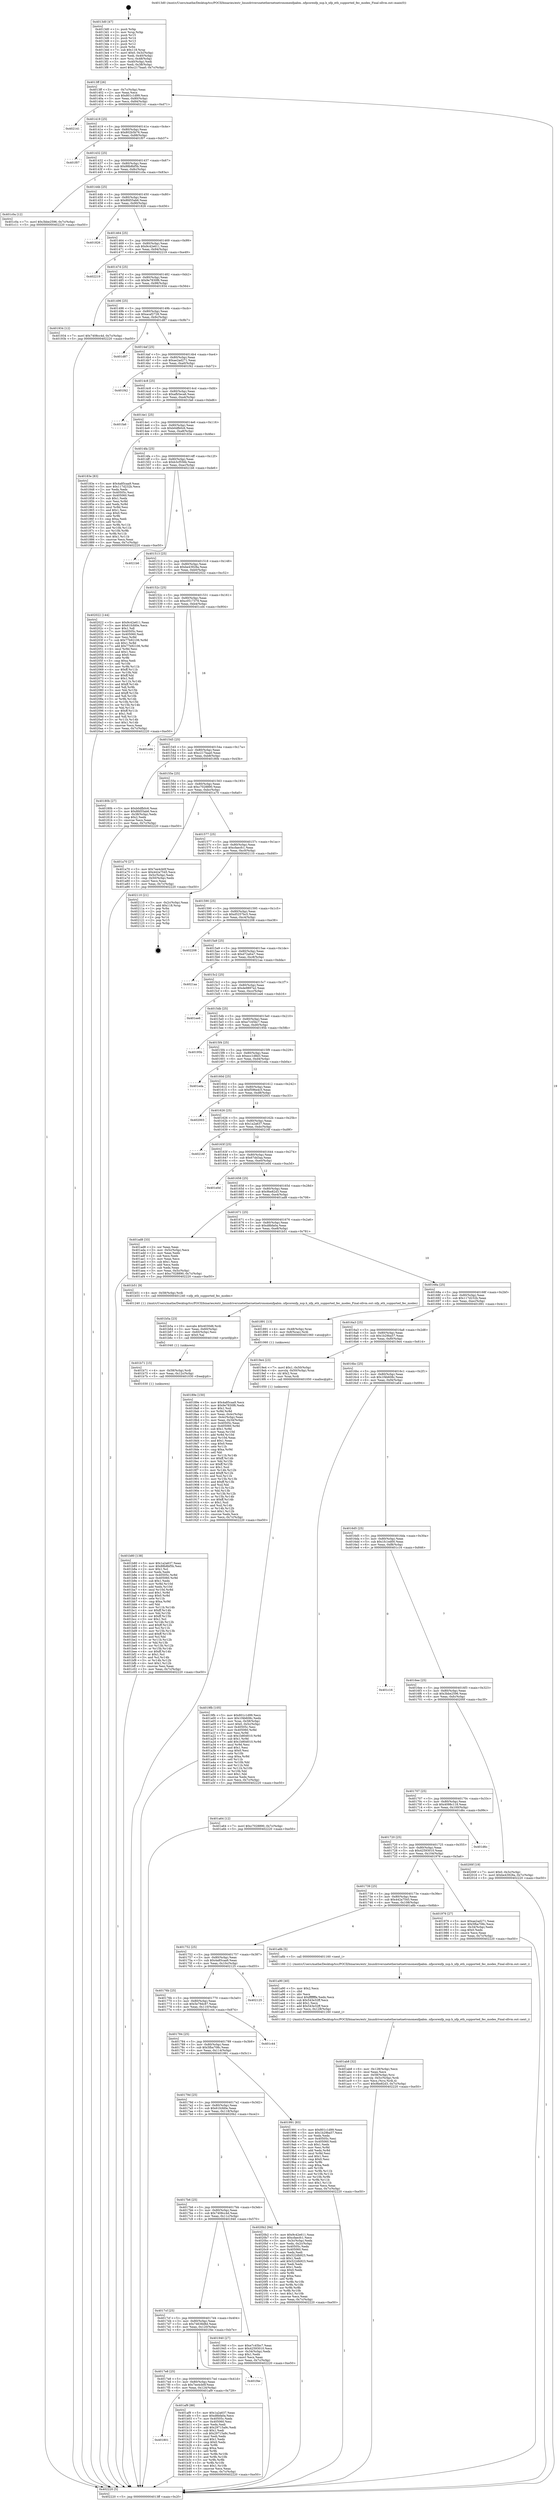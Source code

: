 digraph "0x4013d0" {
  label = "0x4013d0 (/mnt/c/Users/mathe/Desktop/tcc/POCII/binaries/extr_linuxdriversnetethernetnetronomenfpabm..nfpcorenfp_nsp.h_nfp_eth_supported_fec_modes_Final-ollvm.out::main(0))"
  labelloc = "t"
  node[shape=record]

  Entry [label="",width=0.3,height=0.3,shape=circle,fillcolor=black,style=filled]
  "0x4013ff" [label="{
     0x4013ff [26]\l
     | [instrs]\l
     &nbsp;&nbsp;0x4013ff \<+3\>: mov -0x7c(%rbp),%eax\l
     &nbsp;&nbsp;0x401402 \<+2\>: mov %eax,%ecx\l
     &nbsp;&nbsp;0x401404 \<+6\>: sub $0x801c1d99,%ecx\l
     &nbsp;&nbsp;0x40140a \<+3\>: mov %eax,-0x80(%rbp)\l
     &nbsp;&nbsp;0x40140d \<+6\>: mov %ecx,-0x84(%rbp)\l
     &nbsp;&nbsp;0x401413 \<+6\>: je 0000000000402141 \<main+0xd71\>\l
  }"]
  "0x402141" [label="{
     0x402141\l
  }", style=dashed]
  "0x401419" [label="{
     0x401419 [25]\l
     | [instrs]\l
     &nbsp;&nbsp;0x401419 \<+5\>: jmp 000000000040141e \<main+0x4e\>\l
     &nbsp;&nbsp;0x40141e \<+3\>: mov -0x80(%rbp),%eax\l
     &nbsp;&nbsp;0x401421 \<+5\>: sub $0x802b5b76,%eax\l
     &nbsp;&nbsp;0x401426 \<+6\>: mov %eax,-0x88(%rbp)\l
     &nbsp;&nbsp;0x40142c \<+6\>: je 0000000000401f07 \<main+0xb37\>\l
  }"]
  Exit [label="",width=0.3,height=0.3,shape=circle,fillcolor=black,style=filled,peripheries=2]
  "0x401f07" [label="{
     0x401f07\l
  }", style=dashed]
  "0x401432" [label="{
     0x401432 [25]\l
     | [instrs]\l
     &nbsp;&nbsp;0x401432 \<+5\>: jmp 0000000000401437 \<main+0x67\>\l
     &nbsp;&nbsp;0x401437 \<+3\>: mov -0x80(%rbp),%eax\l
     &nbsp;&nbsp;0x40143a \<+5\>: sub $0x88b8bf5b,%eax\l
     &nbsp;&nbsp;0x40143f \<+6\>: mov %eax,-0x8c(%rbp)\l
     &nbsp;&nbsp;0x401445 \<+6\>: je 0000000000401c0a \<main+0x83a\>\l
  }"]
  "0x401b80" [label="{
     0x401b80 [138]\l
     | [instrs]\l
     &nbsp;&nbsp;0x401b80 \<+5\>: mov $0x1a2a637,%eax\l
     &nbsp;&nbsp;0x401b85 \<+5\>: mov $0x88b8bf5b,%esi\l
     &nbsp;&nbsp;0x401b8a \<+2\>: mov $0x1,%cl\l
     &nbsp;&nbsp;0x401b8c \<+2\>: xor %edx,%edx\l
     &nbsp;&nbsp;0x401b8e \<+8\>: mov 0x40505c,%r8d\l
     &nbsp;&nbsp;0x401b96 \<+8\>: mov 0x405060,%r9d\l
     &nbsp;&nbsp;0x401b9e \<+3\>: sub $0x1,%edx\l
     &nbsp;&nbsp;0x401ba1 \<+3\>: mov %r8d,%r10d\l
     &nbsp;&nbsp;0x401ba4 \<+3\>: add %edx,%r10d\l
     &nbsp;&nbsp;0x401ba7 \<+4\>: imul %r10d,%r8d\l
     &nbsp;&nbsp;0x401bab \<+4\>: and $0x1,%r8d\l
     &nbsp;&nbsp;0x401baf \<+4\>: cmp $0x0,%r8d\l
     &nbsp;&nbsp;0x401bb3 \<+4\>: sete %r11b\l
     &nbsp;&nbsp;0x401bb7 \<+4\>: cmp $0xa,%r9d\l
     &nbsp;&nbsp;0x401bbb \<+3\>: setl %bl\l
     &nbsp;&nbsp;0x401bbe \<+3\>: mov %r11b,%r14b\l
     &nbsp;&nbsp;0x401bc1 \<+4\>: xor $0xff,%r14b\l
     &nbsp;&nbsp;0x401bc5 \<+3\>: mov %bl,%r15b\l
     &nbsp;&nbsp;0x401bc8 \<+4\>: xor $0xff,%r15b\l
     &nbsp;&nbsp;0x401bcc \<+3\>: xor $0x1,%cl\l
     &nbsp;&nbsp;0x401bcf \<+3\>: mov %r14b,%r12b\l
     &nbsp;&nbsp;0x401bd2 \<+4\>: and $0xff,%r12b\l
     &nbsp;&nbsp;0x401bd6 \<+3\>: and %cl,%r11b\l
     &nbsp;&nbsp;0x401bd9 \<+3\>: mov %r15b,%r13b\l
     &nbsp;&nbsp;0x401bdc \<+4\>: and $0xff,%r13b\l
     &nbsp;&nbsp;0x401be0 \<+2\>: and %cl,%bl\l
     &nbsp;&nbsp;0x401be2 \<+3\>: or %r11b,%r12b\l
     &nbsp;&nbsp;0x401be5 \<+3\>: or %bl,%r13b\l
     &nbsp;&nbsp;0x401be8 \<+3\>: xor %r13b,%r12b\l
     &nbsp;&nbsp;0x401beb \<+3\>: or %r15b,%r14b\l
     &nbsp;&nbsp;0x401bee \<+4\>: xor $0xff,%r14b\l
     &nbsp;&nbsp;0x401bf2 \<+3\>: or $0x1,%cl\l
     &nbsp;&nbsp;0x401bf5 \<+3\>: and %cl,%r14b\l
     &nbsp;&nbsp;0x401bf8 \<+3\>: or %r14b,%r12b\l
     &nbsp;&nbsp;0x401bfb \<+4\>: test $0x1,%r12b\l
     &nbsp;&nbsp;0x401bff \<+3\>: cmovne %esi,%eax\l
     &nbsp;&nbsp;0x401c02 \<+3\>: mov %eax,-0x7c(%rbp)\l
     &nbsp;&nbsp;0x401c05 \<+5\>: jmp 0000000000402220 \<main+0xe50\>\l
  }"]
  "0x401c0a" [label="{
     0x401c0a [12]\l
     | [instrs]\l
     &nbsp;&nbsp;0x401c0a \<+7\>: movl $0x3bbe2596,-0x7c(%rbp)\l
     &nbsp;&nbsp;0x401c11 \<+5\>: jmp 0000000000402220 \<main+0xe50\>\l
  }"]
  "0x40144b" [label="{
     0x40144b [25]\l
     | [instrs]\l
     &nbsp;&nbsp;0x40144b \<+5\>: jmp 0000000000401450 \<main+0x80\>\l
     &nbsp;&nbsp;0x401450 \<+3\>: mov -0x80(%rbp),%eax\l
     &nbsp;&nbsp;0x401453 \<+5\>: sub $0x8fd55ab6,%eax\l
     &nbsp;&nbsp;0x401458 \<+6\>: mov %eax,-0x90(%rbp)\l
     &nbsp;&nbsp;0x40145e \<+6\>: je 0000000000401826 \<main+0x456\>\l
  }"]
  "0x401b71" [label="{
     0x401b71 [15]\l
     | [instrs]\l
     &nbsp;&nbsp;0x401b71 \<+4\>: mov -0x58(%rbp),%rdi\l
     &nbsp;&nbsp;0x401b75 \<+6\>: mov %eax,-0x12c(%rbp)\l
     &nbsp;&nbsp;0x401b7b \<+5\>: call 0000000000401030 \<free@plt\>\l
     | [calls]\l
     &nbsp;&nbsp;0x401030 \{1\} (unknown)\l
  }"]
  "0x401826" [label="{
     0x401826\l
  }", style=dashed]
  "0x401464" [label="{
     0x401464 [25]\l
     | [instrs]\l
     &nbsp;&nbsp;0x401464 \<+5\>: jmp 0000000000401469 \<main+0x99\>\l
     &nbsp;&nbsp;0x401469 \<+3\>: mov -0x80(%rbp),%eax\l
     &nbsp;&nbsp;0x40146c \<+5\>: sub $0x9c42e611,%eax\l
     &nbsp;&nbsp;0x401471 \<+6\>: mov %eax,-0x94(%rbp)\l
     &nbsp;&nbsp;0x401477 \<+6\>: je 0000000000402219 \<main+0xe49\>\l
  }"]
  "0x401b5a" [label="{
     0x401b5a [23]\l
     | [instrs]\l
     &nbsp;&nbsp;0x401b5a \<+10\>: movabs $0x4030d6,%rdi\l
     &nbsp;&nbsp;0x401b64 \<+3\>: mov %eax,-0x60(%rbp)\l
     &nbsp;&nbsp;0x401b67 \<+3\>: mov -0x60(%rbp),%esi\l
     &nbsp;&nbsp;0x401b6a \<+2\>: mov $0x0,%al\l
     &nbsp;&nbsp;0x401b6c \<+5\>: call 0000000000401040 \<printf@plt\>\l
     | [calls]\l
     &nbsp;&nbsp;0x401040 \{1\} (unknown)\l
  }"]
  "0x402219" [label="{
     0x402219\l
  }", style=dashed]
  "0x40147d" [label="{
     0x40147d [25]\l
     | [instrs]\l
     &nbsp;&nbsp;0x40147d \<+5\>: jmp 0000000000401482 \<main+0xb2\>\l
     &nbsp;&nbsp;0x401482 \<+3\>: mov -0x80(%rbp),%eax\l
     &nbsp;&nbsp;0x401485 \<+5\>: sub $0x9e7830f6,%eax\l
     &nbsp;&nbsp;0x40148a \<+6\>: mov %eax,-0x98(%rbp)\l
     &nbsp;&nbsp;0x401490 \<+6\>: je 0000000000401934 \<main+0x564\>\l
  }"]
  "0x401801" [label="{
     0x401801\l
  }", style=dashed]
  "0x401934" [label="{
     0x401934 [12]\l
     | [instrs]\l
     &nbsp;&nbsp;0x401934 \<+7\>: movl $0x7408cc4d,-0x7c(%rbp)\l
     &nbsp;&nbsp;0x40193b \<+5\>: jmp 0000000000402220 \<main+0xe50\>\l
  }"]
  "0x401496" [label="{
     0x401496 [25]\l
     | [instrs]\l
     &nbsp;&nbsp;0x401496 \<+5\>: jmp 000000000040149b \<main+0xcb\>\l
     &nbsp;&nbsp;0x40149b \<+3\>: mov -0x80(%rbp),%eax\l
     &nbsp;&nbsp;0x40149e \<+5\>: sub $0xacaf2728,%eax\l
     &nbsp;&nbsp;0x4014a3 \<+6\>: mov %eax,-0x9c(%rbp)\l
     &nbsp;&nbsp;0x4014a9 \<+6\>: je 0000000000401d87 \<main+0x9b7\>\l
  }"]
  "0x401af9" [label="{
     0x401af9 [88]\l
     | [instrs]\l
     &nbsp;&nbsp;0x401af9 \<+5\>: mov $0x1a2a637,%eax\l
     &nbsp;&nbsp;0x401afe \<+5\>: mov $0xd8bfa0a,%ecx\l
     &nbsp;&nbsp;0x401b03 \<+7\>: mov 0x40505c,%edx\l
     &nbsp;&nbsp;0x401b0a \<+7\>: mov 0x405060,%esi\l
     &nbsp;&nbsp;0x401b11 \<+2\>: mov %edx,%edi\l
     &nbsp;&nbsp;0x401b13 \<+6\>: add $0x29715a9c,%edi\l
     &nbsp;&nbsp;0x401b19 \<+3\>: sub $0x1,%edi\l
     &nbsp;&nbsp;0x401b1c \<+6\>: sub $0x29715a9c,%edi\l
     &nbsp;&nbsp;0x401b22 \<+3\>: imul %edi,%edx\l
     &nbsp;&nbsp;0x401b25 \<+3\>: and $0x1,%edx\l
     &nbsp;&nbsp;0x401b28 \<+3\>: cmp $0x0,%edx\l
     &nbsp;&nbsp;0x401b2b \<+4\>: sete %r8b\l
     &nbsp;&nbsp;0x401b2f \<+3\>: cmp $0xa,%esi\l
     &nbsp;&nbsp;0x401b32 \<+4\>: setl %r9b\l
     &nbsp;&nbsp;0x401b36 \<+3\>: mov %r8b,%r10b\l
     &nbsp;&nbsp;0x401b39 \<+3\>: and %r9b,%r10b\l
     &nbsp;&nbsp;0x401b3c \<+3\>: xor %r9b,%r8b\l
     &nbsp;&nbsp;0x401b3f \<+3\>: or %r8b,%r10b\l
     &nbsp;&nbsp;0x401b42 \<+4\>: test $0x1,%r10b\l
     &nbsp;&nbsp;0x401b46 \<+3\>: cmovne %ecx,%eax\l
     &nbsp;&nbsp;0x401b49 \<+3\>: mov %eax,-0x7c(%rbp)\l
     &nbsp;&nbsp;0x401b4c \<+5\>: jmp 0000000000402220 \<main+0xe50\>\l
  }"]
  "0x401d87" [label="{
     0x401d87\l
  }", style=dashed]
  "0x4014af" [label="{
     0x4014af [25]\l
     | [instrs]\l
     &nbsp;&nbsp;0x4014af \<+5\>: jmp 00000000004014b4 \<main+0xe4\>\l
     &nbsp;&nbsp;0x4014b4 \<+3\>: mov -0x80(%rbp),%eax\l
     &nbsp;&nbsp;0x4014b7 \<+5\>: sub $0xae2ad271,%eax\l
     &nbsp;&nbsp;0x4014bc \<+6\>: mov %eax,-0xa0(%rbp)\l
     &nbsp;&nbsp;0x4014c2 \<+6\>: je 0000000000401f42 \<main+0xb72\>\l
  }"]
  "0x4017e8" [label="{
     0x4017e8 [25]\l
     | [instrs]\l
     &nbsp;&nbsp;0x4017e8 \<+5\>: jmp 00000000004017ed \<main+0x41d\>\l
     &nbsp;&nbsp;0x4017ed \<+3\>: mov -0x80(%rbp),%eax\l
     &nbsp;&nbsp;0x4017f0 \<+5\>: sub $0x7ee4cb0f,%eax\l
     &nbsp;&nbsp;0x4017f5 \<+6\>: mov %eax,-0x124(%rbp)\l
     &nbsp;&nbsp;0x4017fb \<+6\>: je 0000000000401af9 \<main+0x729\>\l
  }"]
  "0x401f42" [label="{
     0x401f42\l
  }", style=dashed]
  "0x4014c8" [label="{
     0x4014c8 [25]\l
     | [instrs]\l
     &nbsp;&nbsp;0x4014c8 \<+5\>: jmp 00000000004014cd \<main+0xfd\>\l
     &nbsp;&nbsp;0x4014cd \<+3\>: mov -0x80(%rbp),%eax\l
     &nbsp;&nbsp;0x4014d0 \<+5\>: sub $0xafb5eca6,%eax\l
     &nbsp;&nbsp;0x4014d5 \<+6\>: mov %eax,-0xa4(%rbp)\l
     &nbsp;&nbsp;0x4014db \<+6\>: je 0000000000401fa6 \<main+0xbd6\>\l
  }"]
  "0x401f4e" [label="{
     0x401f4e\l
  }", style=dashed]
  "0x401fa6" [label="{
     0x401fa6\l
  }", style=dashed]
  "0x4014e1" [label="{
     0x4014e1 [25]\l
     | [instrs]\l
     &nbsp;&nbsp;0x4014e1 \<+5\>: jmp 00000000004014e6 \<main+0x116\>\l
     &nbsp;&nbsp;0x4014e6 \<+3\>: mov -0x80(%rbp),%eax\l
     &nbsp;&nbsp;0x4014e9 \<+5\>: sub $0xb0dfb0c6,%eax\l
     &nbsp;&nbsp;0x4014ee \<+6\>: mov %eax,-0xa8(%rbp)\l
     &nbsp;&nbsp;0x4014f4 \<+6\>: je 000000000040183e \<main+0x46e\>\l
  }"]
  "0x401ab8" [label="{
     0x401ab8 [32]\l
     | [instrs]\l
     &nbsp;&nbsp;0x401ab8 \<+6\>: mov -0x128(%rbp),%ecx\l
     &nbsp;&nbsp;0x401abe \<+3\>: imul %eax,%ecx\l
     &nbsp;&nbsp;0x401ac1 \<+4\>: mov -0x58(%rbp),%rsi\l
     &nbsp;&nbsp;0x401ac5 \<+4\>: movslq -0x5c(%rbp),%rdi\l
     &nbsp;&nbsp;0x401ac9 \<+3\>: mov %ecx,(%rsi,%rdi,4)\l
     &nbsp;&nbsp;0x401acc \<+7\>: movl $0x9be82d3,-0x7c(%rbp)\l
     &nbsp;&nbsp;0x401ad3 \<+5\>: jmp 0000000000402220 \<main+0xe50\>\l
  }"]
  "0x40183e" [label="{
     0x40183e [83]\l
     | [instrs]\l
     &nbsp;&nbsp;0x40183e \<+5\>: mov $0x4a85caa9,%eax\l
     &nbsp;&nbsp;0x401843 \<+5\>: mov $0x117d232b,%ecx\l
     &nbsp;&nbsp;0x401848 \<+2\>: xor %edx,%edx\l
     &nbsp;&nbsp;0x40184a \<+7\>: mov 0x40505c,%esi\l
     &nbsp;&nbsp;0x401851 \<+7\>: mov 0x405060,%edi\l
     &nbsp;&nbsp;0x401858 \<+3\>: sub $0x1,%edx\l
     &nbsp;&nbsp;0x40185b \<+3\>: mov %esi,%r8d\l
     &nbsp;&nbsp;0x40185e \<+3\>: add %edx,%r8d\l
     &nbsp;&nbsp;0x401861 \<+4\>: imul %r8d,%esi\l
     &nbsp;&nbsp;0x401865 \<+3\>: and $0x1,%esi\l
     &nbsp;&nbsp;0x401868 \<+3\>: cmp $0x0,%esi\l
     &nbsp;&nbsp;0x40186b \<+4\>: sete %r9b\l
     &nbsp;&nbsp;0x40186f \<+3\>: cmp $0xa,%edi\l
     &nbsp;&nbsp;0x401872 \<+4\>: setl %r10b\l
     &nbsp;&nbsp;0x401876 \<+3\>: mov %r9b,%r11b\l
     &nbsp;&nbsp;0x401879 \<+3\>: and %r10b,%r11b\l
     &nbsp;&nbsp;0x40187c \<+3\>: xor %r10b,%r9b\l
     &nbsp;&nbsp;0x40187f \<+3\>: or %r9b,%r11b\l
     &nbsp;&nbsp;0x401882 \<+4\>: test $0x1,%r11b\l
     &nbsp;&nbsp;0x401886 \<+3\>: cmovne %ecx,%eax\l
     &nbsp;&nbsp;0x401889 \<+3\>: mov %eax,-0x7c(%rbp)\l
     &nbsp;&nbsp;0x40188c \<+5\>: jmp 0000000000402220 \<main+0xe50\>\l
  }"]
  "0x4014fa" [label="{
     0x4014fa [25]\l
     | [instrs]\l
     &nbsp;&nbsp;0x4014fa \<+5\>: jmp 00000000004014ff \<main+0x12f\>\l
     &nbsp;&nbsp;0x4014ff \<+3\>: mov -0x80(%rbp),%eax\l
     &nbsp;&nbsp;0x401502 \<+5\>: sub $0xb3cf556b,%eax\l
     &nbsp;&nbsp;0x401507 \<+6\>: mov %eax,-0xac(%rbp)\l
     &nbsp;&nbsp;0x40150d \<+6\>: je 00000000004021b6 \<main+0xde6\>\l
  }"]
  "0x401a90" [label="{
     0x401a90 [40]\l
     | [instrs]\l
     &nbsp;&nbsp;0x401a90 \<+5\>: mov $0x2,%ecx\l
     &nbsp;&nbsp;0x401a95 \<+1\>: cltd\l
     &nbsp;&nbsp;0x401a96 \<+2\>: idiv %ecx\l
     &nbsp;&nbsp;0x401a98 \<+6\>: imul $0xfffffffe,%edx,%ecx\l
     &nbsp;&nbsp;0x401a9e \<+6\>: sub $0x543e32ff,%ecx\l
     &nbsp;&nbsp;0x401aa4 \<+3\>: add $0x1,%ecx\l
     &nbsp;&nbsp;0x401aa7 \<+6\>: add $0x543e32ff,%ecx\l
     &nbsp;&nbsp;0x401aad \<+6\>: mov %ecx,-0x128(%rbp)\l
     &nbsp;&nbsp;0x401ab3 \<+5\>: call 0000000000401160 \<next_i\>\l
     | [calls]\l
     &nbsp;&nbsp;0x401160 \{1\} (/mnt/c/Users/mathe/Desktop/tcc/POCII/binaries/extr_linuxdriversnetethernetnetronomenfpabm..nfpcorenfp_nsp.h_nfp_eth_supported_fec_modes_Final-ollvm.out::next_i)\l
  }"]
  "0x4021b6" [label="{
     0x4021b6\l
  }", style=dashed]
  "0x401513" [label="{
     0x401513 [25]\l
     | [instrs]\l
     &nbsp;&nbsp;0x401513 \<+5\>: jmp 0000000000401518 \<main+0x148\>\l
     &nbsp;&nbsp;0x401518 \<+3\>: mov -0x80(%rbp),%eax\l
     &nbsp;&nbsp;0x40151b \<+5\>: sub $0xbe43928a,%eax\l
     &nbsp;&nbsp;0x401520 \<+6\>: mov %eax,-0xb0(%rbp)\l
     &nbsp;&nbsp;0x401526 \<+6\>: je 0000000000402022 \<main+0xc52\>\l
  }"]
  "0x4019fb" [label="{
     0x4019fb [105]\l
     | [instrs]\l
     &nbsp;&nbsp;0x4019fb \<+5\>: mov $0x801c1d99,%ecx\l
     &nbsp;&nbsp;0x401a00 \<+5\>: mov $0x1f4b608c,%edx\l
     &nbsp;&nbsp;0x401a05 \<+4\>: mov %rax,-0x58(%rbp)\l
     &nbsp;&nbsp;0x401a09 \<+7\>: movl $0x0,-0x5c(%rbp)\l
     &nbsp;&nbsp;0x401a10 \<+7\>: mov 0x40505c,%esi\l
     &nbsp;&nbsp;0x401a17 \<+8\>: mov 0x405060,%r8d\l
     &nbsp;&nbsp;0x401a1f \<+3\>: mov %esi,%r9d\l
     &nbsp;&nbsp;0x401a22 \<+7\>: sub $0x1b80d010,%r9d\l
     &nbsp;&nbsp;0x401a29 \<+4\>: sub $0x1,%r9d\l
     &nbsp;&nbsp;0x401a2d \<+7\>: add $0x1b80d010,%r9d\l
     &nbsp;&nbsp;0x401a34 \<+4\>: imul %r9d,%esi\l
     &nbsp;&nbsp;0x401a38 \<+3\>: and $0x1,%esi\l
     &nbsp;&nbsp;0x401a3b \<+3\>: cmp $0x0,%esi\l
     &nbsp;&nbsp;0x401a3e \<+4\>: sete %r10b\l
     &nbsp;&nbsp;0x401a42 \<+4\>: cmp $0xa,%r8d\l
     &nbsp;&nbsp;0x401a46 \<+4\>: setl %r11b\l
     &nbsp;&nbsp;0x401a4a \<+3\>: mov %r10b,%bl\l
     &nbsp;&nbsp;0x401a4d \<+3\>: and %r11b,%bl\l
     &nbsp;&nbsp;0x401a50 \<+3\>: xor %r11b,%r10b\l
     &nbsp;&nbsp;0x401a53 \<+3\>: or %r10b,%bl\l
     &nbsp;&nbsp;0x401a56 \<+3\>: test $0x1,%bl\l
     &nbsp;&nbsp;0x401a59 \<+3\>: cmovne %edx,%ecx\l
     &nbsp;&nbsp;0x401a5c \<+3\>: mov %ecx,-0x7c(%rbp)\l
     &nbsp;&nbsp;0x401a5f \<+5\>: jmp 0000000000402220 \<main+0xe50\>\l
  }"]
  "0x402022" [label="{
     0x402022 [144]\l
     | [instrs]\l
     &nbsp;&nbsp;0x402022 \<+5\>: mov $0x9c42e611,%eax\l
     &nbsp;&nbsp;0x402027 \<+5\>: mov $0x61fcfd0e,%ecx\l
     &nbsp;&nbsp;0x40202c \<+2\>: mov $0x1,%dl\l
     &nbsp;&nbsp;0x40202e \<+7\>: mov 0x40505c,%esi\l
     &nbsp;&nbsp;0x402035 \<+7\>: mov 0x405060,%edi\l
     &nbsp;&nbsp;0x40203c \<+3\>: mov %esi,%r8d\l
     &nbsp;&nbsp;0x40203f \<+7\>: sub $0x77b92106,%r8d\l
     &nbsp;&nbsp;0x402046 \<+4\>: sub $0x1,%r8d\l
     &nbsp;&nbsp;0x40204a \<+7\>: add $0x77b92106,%r8d\l
     &nbsp;&nbsp;0x402051 \<+4\>: imul %r8d,%esi\l
     &nbsp;&nbsp;0x402055 \<+3\>: and $0x1,%esi\l
     &nbsp;&nbsp;0x402058 \<+3\>: cmp $0x0,%esi\l
     &nbsp;&nbsp;0x40205b \<+4\>: sete %r9b\l
     &nbsp;&nbsp;0x40205f \<+3\>: cmp $0xa,%edi\l
     &nbsp;&nbsp;0x402062 \<+4\>: setl %r10b\l
     &nbsp;&nbsp;0x402066 \<+3\>: mov %r9b,%r11b\l
     &nbsp;&nbsp;0x402069 \<+4\>: xor $0xff,%r11b\l
     &nbsp;&nbsp;0x40206d \<+3\>: mov %r10b,%bl\l
     &nbsp;&nbsp;0x402070 \<+3\>: xor $0xff,%bl\l
     &nbsp;&nbsp;0x402073 \<+3\>: xor $0x1,%dl\l
     &nbsp;&nbsp;0x402076 \<+3\>: mov %r11b,%r14b\l
     &nbsp;&nbsp;0x402079 \<+4\>: and $0xff,%r14b\l
     &nbsp;&nbsp;0x40207d \<+3\>: and %dl,%r9b\l
     &nbsp;&nbsp;0x402080 \<+3\>: mov %bl,%r15b\l
     &nbsp;&nbsp;0x402083 \<+4\>: and $0xff,%r15b\l
     &nbsp;&nbsp;0x402087 \<+3\>: and %dl,%r10b\l
     &nbsp;&nbsp;0x40208a \<+3\>: or %r9b,%r14b\l
     &nbsp;&nbsp;0x40208d \<+3\>: or %r10b,%r15b\l
     &nbsp;&nbsp;0x402090 \<+3\>: xor %r15b,%r14b\l
     &nbsp;&nbsp;0x402093 \<+3\>: or %bl,%r11b\l
     &nbsp;&nbsp;0x402096 \<+4\>: xor $0xff,%r11b\l
     &nbsp;&nbsp;0x40209a \<+3\>: or $0x1,%dl\l
     &nbsp;&nbsp;0x40209d \<+3\>: and %dl,%r11b\l
     &nbsp;&nbsp;0x4020a0 \<+3\>: or %r11b,%r14b\l
     &nbsp;&nbsp;0x4020a3 \<+4\>: test $0x1,%r14b\l
     &nbsp;&nbsp;0x4020a7 \<+3\>: cmovne %ecx,%eax\l
     &nbsp;&nbsp;0x4020aa \<+3\>: mov %eax,-0x7c(%rbp)\l
     &nbsp;&nbsp;0x4020ad \<+5\>: jmp 0000000000402220 \<main+0xe50\>\l
  }"]
  "0x40152c" [label="{
     0x40152c [25]\l
     | [instrs]\l
     &nbsp;&nbsp;0x40152c \<+5\>: jmp 0000000000401531 \<main+0x161\>\l
     &nbsp;&nbsp;0x401531 \<+3\>: mov -0x80(%rbp),%eax\l
     &nbsp;&nbsp;0x401534 \<+5\>: sub $0xc0517379,%eax\l
     &nbsp;&nbsp;0x401539 \<+6\>: mov %eax,-0xb4(%rbp)\l
     &nbsp;&nbsp;0x40153f \<+6\>: je 0000000000401cd4 \<main+0x904\>\l
  }"]
  "0x4017cf" [label="{
     0x4017cf [25]\l
     | [instrs]\l
     &nbsp;&nbsp;0x4017cf \<+5\>: jmp 00000000004017d4 \<main+0x404\>\l
     &nbsp;&nbsp;0x4017d4 \<+3\>: mov -0x80(%rbp),%eax\l
     &nbsp;&nbsp;0x4017d7 \<+5\>: sub $0x74638d8d,%eax\l
     &nbsp;&nbsp;0x4017dc \<+6\>: mov %eax,-0x120(%rbp)\l
     &nbsp;&nbsp;0x4017e2 \<+6\>: je 0000000000401f4e \<main+0xb7e\>\l
  }"]
  "0x401cd4" [label="{
     0x401cd4\l
  }", style=dashed]
  "0x401545" [label="{
     0x401545 [25]\l
     | [instrs]\l
     &nbsp;&nbsp;0x401545 \<+5\>: jmp 000000000040154a \<main+0x17a\>\l
     &nbsp;&nbsp;0x40154a \<+3\>: mov -0x80(%rbp),%eax\l
     &nbsp;&nbsp;0x40154d \<+5\>: sub $0xc217baa0,%eax\l
     &nbsp;&nbsp;0x401552 \<+6\>: mov %eax,-0xb8(%rbp)\l
     &nbsp;&nbsp;0x401558 \<+6\>: je 000000000040180b \<main+0x43b\>\l
  }"]
  "0x401940" [label="{
     0x401940 [27]\l
     | [instrs]\l
     &nbsp;&nbsp;0x401940 \<+5\>: mov $0xe7c45bc7,%eax\l
     &nbsp;&nbsp;0x401945 \<+5\>: mov $0x42593010,%ecx\l
     &nbsp;&nbsp;0x40194a \<+3\>: mov -0x34(%rbp),%edx\l
     &nbsp;&nbsp;0x40194d \<+3\>: cmp $0x1,%edx\l
     &nbsp;&nbsp;0x401950 \<+3\>: cmovl %ecx,%eax\l
     &nbsp;&nbsp;0x401953 \<+3\>: mov %eax,-0x7c(%rbp)\l
     &nbsp;&nbsp;0x401956 \<+5\>: jmp 0000000000402220 \<main+0xe50\>\l
  }"]
  "0x40180b" [label="{
     0x40180b [27]\l
     | [instrs]\l
     &nbsp;&nbsp;0x40180b \<+5\>: mov $0xb0dfb0c6,%eax\l
     &nbsp;&nbsp;0x401810 \<+5\>: mov $0x8fd55ab6,%ecx\l
     &nbsp;&nbsp;0x401815 \<+3\>: mov -0x38(%rbp),%edx\l
     &nbsp;&nbsp;0x401818 \<+3\>: cmp $0x2,%edx\l
     &nbsp;&nbsp;0x40181b \<+3\>: cmovne %ecx,%eax\l
     &nbsp;&nbsp;0x40181e \<+3\>: mov %eax,-0x7c(%rbp)\l
     &nbsp;&nbsp;0x401821 \<+5\>: jmp 0000000000402220 \<main+0xe50\>\l
  }"]
  "0x40155e" [label="{
     0x40155e [25]\l
     | [instrs]\l
     &nbsp;&nbsp;0x40155e \<+5\>: jmp 0000000000401563 \<main+0x193\>\l
     &nbsp;&nbsp;0x401563 \<+3\>: mov -0x80(%rbp),%eax\l
     &nbsp;&nbsp;0x401566 \<+5\>: sub $0xc7028890,%eax\l
     &nbsp;&nbsp;0x40156b \<+6\>: mov %eax,-0xbc(%rbp)\l
     &nbsp;&nbsp;0x401571 \<+6\>: je 0000000000401a70 \<main+0x6a0\>\l
  }"]
  "0x402220" [label="{
     0x402220 [5]\l
     | [instrs]\l
     &nbsp;&nbsp;0x402220 \<+5\>: jmp 00000000004013ff \<main+0x2f\>\l
  }"]
  "0x4013d0" [label="{
     0x4013d0 [47]\l
     | [instrs]\l
     &nbsp;&nbsp;0x4013d0 \<+1\>: push %rbp\l
     &nbsp;&nbsp;0x4013d1 \<+3\>: mov %rsp,%rbp\l
     &nbsp;&nbsp;0x4013d4 \<+2\>: push %r15\l
     &nbsp;&nbsp;0x4013d6 \<+2\>: push %r14\l
     &nbsp;&nbsp;0x4013d8 \<+2\>: push %r13\l
     &nbsp;&nbsp;0x4013da \<+2\>: push %r12\l
     &nbsp;&nbsp;0x4013dc \<+1\>: push %rbx\l
     &nbsp;&nbsp;0x4013dd \<+7\>: sub $0x118,%rsp\l
     &nbsp;&nbsp;0x4013e4 \<+7\>: movl $0x0,-0x3c(%rbp)\l
     &nbsp;&nbsp;0x4013eb \<+3\>: mov %edi,-0x40(%rbp)\l
     &nbsp;&nbsp;0x4013ee \<+4\>: mov %rsi,-0x48(%rbp)\l
     &nbsp;&nbsp;0x4013f2 \<+3\>: mov -0x40(%rbp),%edi\l
     &nbsp;&nbsp;0x4013f5 \<+3\>: mov %edi,-0x38(%rbp)\l
     &nbsp;&nbsp;0x4013f8 \<+7\>: movl $0xc217baa0,-0x7c(%rbp)\l
  }"]
  "0x4017b6" [label="{
     0x4017b6 [25]\l
     | [instrs]\l
     &nbsp;&nbsp;0x4017b6 \<+5\>: jmp 00000000004017bb \<main+0x3eb\>\l
     &nbsp;&nbsp;0x4017bb \<+3\>: mov -0x80(%rbp),%eax\l
     &nbsp;&nbsp;0x4017be \<+5\>: sub $0x7408cc4d,%eax\l
     &nbsp;&nbsp;0x4017c3 \<+6\>: mov %eax,-0x11c(%rbp)\l
     &nbsp;&nbsp;0x4017c9 \<+6\>: je 0000000000401940 \<main+0x570\>\l
  }"]
  "0x401a70" [label="{
     0x401a70 [27]\l
     | [instrs]\l
     &nbsp;&nbsp;0x401a70 \<+5\>: mov $0x7ee4cb0f,%eax\l
     &nbsp;&nbsp;0x401a75 \<+5\>: mov $0x442a7545,%ecx\l
     &nbsp;&nbsp;0x401a7a \<+3\>: mov -0x5c(%rbp),%edx\l
     &nbsp;&nbsp;0x401a7d \<+3\>: cmp -0x50(%rbp),%edx\l
     &nbsp;&nbsp;0x401a80 \<+3\>: cmovl %ecx,%eax\l
     &nbsp;&nbsp;0x401a83 \<+3\>: mov %eax,-0x7c(%rbp)\l
     &nbsp;&nbsp;0x401a86 \<+5\>: jmp 0000000000402220 \<main+0xe50\>\l
  }"]
  "0x401577" [label="{
     0x401577 [25]\l
     | [instrs]\l
     &nbsp;&nbsp;0x401577 \<+5\>: jmp 000000000040157c \<main+0x1ac\>\l
     &nbsp;&nbsp;0x40157c \<+3\>: mov -0x80(%rbp),%eax\l
     &nbsp;&nbsp;0x40157f \<+5\>: sub $0xcfaecfc1,%eax\l
     &nbsp;&nbsp;0x401584 \<+6\>: mov %eax,-0xc0(%rbp)\l
     &nbsp;&nbsp;0x40158a \<+6\>: je 0000000000402110 \<main+0xd40\>\l
  }"]
  "0x4020b2" [label="{
     0x4020b2 [94]\l
     | [instrs]\l
     &nbsp;&nbsp;0x4020b2 \<+5\>: mov $0x9c42e611,%eax\l
     &nbsp;&nbsp;0x4020b7 \<+5\>: mov $0xcfaecfc1,%ecx\l
     &nbsp;&nbsp;0x4020bc \<+3\>: mov -0x3c(%rbp),%edx\l
     &nbsp;&nbsp;0x4020bf \<+3\>: mov %edx,-0x2c(%rbp)\l
     &nbsp;&nbsp;0x4020c2 \<+7\>: mov 0x40505c,%edx\l
     &nbsp;&nbsp;0x4020c9 \<+7\>: mov 0x405060,%esi\l
     &nbsp;&nbsp;0x4020d0 \<+2\>: mov %edx,%edi\l
     &nbsp;&nbsp;0x4020d2 \<+6\>: sub $0x522db923,%edi\l
     &nbsp;&nbsp;0x4020d8 \<+3\>: sub $0x1,%edi\l
     &nbsp;&nbsp;0x4020db \<+6\>: add $0x522db923,%edi\l
     &nbsp;&nbsp;0x4020e1 \<+3\>: imul %edi,%edx\l
     &nbsp;&nbsp;0x4020e4 \<+3\>: and $0x1,%edx\l
     &nbsp;&nbsp;0x4020e7 \<+3\>: cmp $0x0,%edx\l
     &nbsp;&nbsp;0x4020ea \<+4\>: sete %r8b\l
     &nbsp;&nbsp;0x4020ee \<+3\>: cmp $0xa,%esi\l
     &nbsp;&nbsp;0x4020f1 \<+4\>: setl %r9b\l
     &nbsp;&nbsp;0x4020f5 \<+3\>: mov %r8b,%r10b\l
     &nbsp;&nbsp;0x4020f8 \<+3\>: and %r9b,%r10b\l
     &nbsp;&nbsp;0x4020fb \<+3\>: xor %r9b,%r8b\l
     &nbsp;&nbsp;0x4020fe \<+3\>: or %r8b,%r10b\l
     &nbsp;&nbsp;0x402101 \<+4\>: test $0x1,%r10b\l
     &nbsp;&nbsp;0x402105 \<+3\>: cmovne %ecx,%eax\l
     &nbsp;&nbsp;0x402108 \<+3\>: mov %eax,-0x7c(%rbp)\l
     &nbsp;&nbsp;0x40210b \<+5\>: jmp 0000000000402220 \<main+0xe50\>\l
  }"]
  "0x402110" [label="{
     0x402110 [21]\l
     | [instrs]\l
     &nbsp;&nbsp;0x402110 \<+3\>: mov -0x2c(%rbp),%eax\l
     &nbsp;&nbsp;0x402113 \<+7\>: add $0x118,%rsp\l
     &nbsp;&nbsp;0x40211a \<+1\>: pop %rbx\l
     &nbsp;&nbsp;0x40211b \<+2\>: pop %r12\l
     &nbsp;&nbsp;0x40211d \<+2\>: pop %r13\l
     &nbsp;&nbsp;0x40211f \<+2\>: pop %r14\l
     &nbsp;&nbsp;0x402121 \<+2\>: pop %r15\l
     &nbsp;&nbsp;0x402123 \<+1\>: pop %rbp\l
     &nbsp;&nbsp;0x402124 \<+1\>: ret\l
  }"]
  "0x401590" [label="{
     0x401590 [25]\l
     | [instrs]\l
     &nbsp;&nbsp;0x401590 \<+5\>: jmp 0000000000401595 \<main+0x1c5\>\l
     &nbsp;&nbsp;0x401595 \<+3\>: mov -0x80(%rbp),%eax\l
     &nbsp;&nbsp;0x401598 \<+5\>: sub $0xd5257bc5,%eax\l
     &nbsp;&nbsp;0x40159d \<+6\>: mov %eax,-0xc4(%rbp)\l
     &nbsp;&nbsp;0x4015a3 \<+6\>: je 0000000000402208 \<main+0xe38\>\l
  }"]
  "0x40179d" [label="{
     0x40179d [25]\l
     | [instrs]\l
     &nbsp;&nbsp;0x40179d \<+5\>: jmp 00000000004017a2 \<main+0x3d2\>\l
     &nbsp;&nbsp;0x4017a2 \<+3\>: mov -0x80(%rbp),%eax\l
     &nbsp;&nbsp;0x4017a5 \<+5\>: sub $0x61fcfd0e,%eax\l
     &nbsp;&nbsp;0x4017aa \<+6\>: mov %eax,-0x118(%rbp)\l
     &nbsp;&nbsp;0x4017b0 \<+6\>: je 00000000004020b2 \<main+0xce2\>\l
  }"]
  "0x402208" [label="{
     0x402208\l
  }", style=dashed]
  "0x4015a9" [label="{
     0x4015a9 [25]\l
     | [instrs]\l
     &nbsp;&nbsp;0x4015a9 \<+5\>: jmp 00000000004015ae \<main+0x1de\>\l
     &nbsp;&nbsp;0x4015ae \<+3\>: mov -0x80(%rbp),%eax\l
     &nbsp;&nbsp;0x4015b1 \<+5\>: sub $0xd72afce7,%eax\l
     &nbsp;&nbsp;0x4015b6 \<+6\>: mov %eax,-0xc8(%rbp)\l
     &nbsp;&nbsp;0x4015bc \<+6\>: je 00000000004021aa \<main+0xdda\>\l
  }"]
  "0x401991" [label="{
     0x401991 [83]\l
     | [instrs]\l
     &nbsp;&nbsp;0x401991 \<+5\>: mov $0x801c1d99,%eax\l
     &nbsp;&nbsp;0x401996 \<+5\>: mov $0x1b29ba57,%ecx\l
     &nbsp;&nbsp;0x40199b \<+2\>: xor %edx,%edx\l
     &nbsp;&nbsp;0x40199d \<+7\>: mov 0x40505c,%esi\l
     &nbsp;&nbsp;0x4019a4 \<+7\>: mov 0x405060,%edi\l
     &nbsp;&nbsp;0x4019ab \<+3\>: sub $0x1,%edx\l
     &nbsp;&nbsp;0x4019ae \<+3\>: mov %esi,%r8d\l
     &nbsp;&nbsp;0x4019b1 \<+3\>: add %edx,%r8d\l
     &nbsp;&nbsp;0x4019b4 \<+4\>: imul %r8d,%esi\l
     &nbsp;&nbsp;0x4019b8 \<+3\>: and $0x1,%esi\l
     &nbsp;&nbsp;0x4019bb \<+3\>: cmp $0x0,%esi\l
     &nbsp;&nbsp;0x4019be \<+4\>: sete %r9b\l
     &nbsp;&nbsp;0x4019c2 \<+3\>: cmp $0xa,%edi\l
     &nbsp;&nbsp;0x4019c5 \<+4\>: setl %r10b\l
     &nbsp;&nbsp;0x4019c9 \<+3\>: mov %r9b,%r11b\l
     &nbsp;&nbsp;0x4019cc \<+3\>: and %r10b,%r11b\l
     &nbsp;&nbsp;0x4019cf \<+3\>: xor %r10b,%r9b\l
     &nbsp;&nbsp;0x4019d2 \<+3\>: or %r9b,%r11b\l
     &nbsp;&nbsp;0x4019d5 \<+4\>: test $0x1,%r11b\l
     &nbsp;&nbsp;0x4019d9 \<+3\>: cmovne %ecx,%eax\l
     &nbsp;&nbsp;0x4019dc \<+3\>: mov %eax,-0x7c(%rbp)\l
     &nbsp;&nbsp;0x4019df \<+5\>: jmp 0000000000402220 \<main+0xe50\>\l
  }"]
  "0x4021aa" [label="{
     0x4021aa\l
  }", style=dashed]
  "0x4015c2" [label="{
     0x4015c2 [25]\l
     | [instrs]\l
     &nbsp;&nbsp;0x4015c2 \<+5\>: jmp 00000000004015c7 \<main+0x1f7\>\l
     &nbsp;&nbsp;0x4015c7 \<+3\>: mov -0x80(%rbp),%eax\l
     &nbsp;&nbsp;0x4015ca \<+5\>: sub $0xde9897a2,%eax\l
     &nbsp;&nbsp;0x4015cf \<+6\>: mov %eax,-0xcc(%rbp)\l
     &nbsp;&nbsp;0x4015d5 \<+6\>: je 0000000000401ee6 \<main+0xb16\>\l
  }"]
  "0x401784" [label="{
     0x401784 [25]\l
     | [instrs]\l
     &nbsp;&nbsp;0x401784 \<+5\>: jmp 0000000000401789 \<main+0x3b9\>\l
     &nbsp;&nbsp;0x401789 \<+3\>: mov -0x80(%rbp),%eax\l
     &nbsp;&nbsp;0x40178c \<+5\>: sub $0x5fba708c,%eax\l
     &nbsp;&nbsp;0x401791 \<+6\>: mov %eax,-0x114(%rbp)\l
     &nbsp;&nbsp;0x401797 \<+6\>: je 0000000000401991 \<main+0x5c1\>\l
  }"]
  "0x401ee6" [label="{
     0x401ee6\l
  }", style=dashed]
  "0x4015db" [label="{
     0x4015db [25]\l
     | [instrs]\l
     &nbsp;&nbsp;0x4015db \<+5\>: jmp 00000000004015e0 \<main+0x210\>\l
     &nbsp;&nbsp;0x4015e0 \<+3\>: mov -0x80(%rbp),%eax\l
     &nbsp;&nbsp;0x4015e3 \<+5\>: sub $0xe7c45bc7,%eax\l
     &nbsp;&nbsp;0x4015e8 \<+6\>: mov %eax,-0xd0(%rbp)\l
     &nbsp;&nbsp;0x4015ee \<+6\>: je 000000000040195b \<main+0x58b\>\l
  }"]
  "0x401c44" [label="{
     0x401c44\l
  }", style=dashed]
  "0x40195b" [label="{
     0x40195b\l
  }", style=dashed]
  "0x4015f4" [label="{
     0x4015f4 [25]\l
     | [instrs]\l
     &nbsp;&nbsp;0x4015f4 \<+5\>: jmp 00000000004015f9 \<main+0x229\>\l
     &nbsp;&nbsp;0x4015f9 \<+3\>: mov -0x80(%rbp),%eax\l
     &nbsp;&nbsp;0x4015fc \<+5\>: sub $0xecc1d8d3,%eax\l
     &nbsp;&nbsp;0x401601 \<+6\>: mov %eax,-0xd4(%rbp)\l
     &nbsp;&nbsp;0x401607 \<+6\>: je 0000000000401eda \<main+0xb0a\>\l
  }"]
  "0x40176b" [label="{
     0x40176b [25]\l
     | [instrs]\l
     &nbsp;&nbsp;0x40176b \<+5\>: jmp 0000000000401770 \<main+0x3a0\>\l
     &nbsp;&nbsp;0x401770 \<+3\>: mov -0x80(%rbp),%eax\l
     &nbsp;&nbsp;0x401773 \<+5\>: sub $0x5e79dc87,%eax\l
     &nbsp;&nbsp;0x401778 \<+6\>: mov %eax,-0x110(%rbp)\l
     &nbsp;&nbsp;0x40177e \<+6\>: je 0000000000401c44 \<main+0x874\>\l
  }"]
  "0x401eda" [label="{
     0x401eda\l
  }", style=dashed]
  "0x40160d" [label="{
     0x40160d [25]\l
     | [instrs]\l
     &nbsp;&nbsp;0x40160d \<+5\>: jmp 0000000000401612 \<main+0x242\>\l
     &nbsp;&nbsp;0x401612 \<+3\>: mov -0x80(%rbp),%eax\l
     &nbsp;&nbsp;0x401615 \<+5\>: sub $0xf596e4c5,%eax\l
     &nbsp;&nbsp;0x40161a \<+6\>: mov %eax,-0xd8(%rbp)\l
     &nbsp;&nbsp;0x401620 \<+6\>: je 0000000000402003 \<main+0xc33\>\l
  }"]
  "0x402125" [label="{
     0x402125\l
  }", style=dashed]
  "0x402003" [label="{
     0x402003\l
  }", style=dashed]
  "0x401626" [label="{
     0x401626 [25]\l
     | [instrs]\l
     &nbsp;&nbsp;0x401626 \<+5\>: jmp 000000000040162b \<main+0x25b\>\l
     &nbsp;&nbsp;0x40162b \<+3\>: mov -0x80(%rbp),%eax\l
     &nbsp;&nbsp;0x40162e \<+5\>: sub $0x1a2a637,%eax\l
     &nbsp;&nbsp;0x401633 \<+6\>: mov %eax,-0xdc(%rbp)\l
     &nbsp;&nbsp;0x401639 \<+6\>: je 000000000040216f \<main+0xd9f\>\l
  }"]
  "0x401752" [label="{
     0x401752 [25]\l
     | [instrs]\l
     &nbsp;&nbsp;0x401752 \<+5\>: jmp 0000000000401757 \<main+0x387\>\l
     &nbsp;&nbsp;0x401757 \<+3\>: mov -0x80(%rbp),%eax\l
     &nbsp;&nbsp;0x40175a \<+5\>: sub $0x4a85caa9,%eax\l
     &nbsp;&nbsp;0x40175f \<+6\>: mov %eax,-0x10c(%rbp)\l
     &nbsp;&nbsp;0x401765 \<+6\>: je 0000000000402125 \<main+0xd55\>\l
  }"]
  "0x40216f" [label="{
     0x40216f\l
  }", style=dashed]
  "0x40163f" [label="{
     0x40163f [25]\l
     | [instrs]\l
     &nbsp;&nbsp;0x40163f \<+5\>: jmp 0000000000401644 \<main+0x274\>\l
     &nbsp;&nbsp;0x401644 \<+3\>: mov -0x80(%rbp),%eax\l
     &nbsp;&nbsp;0x401647 \<+5\>: sub $0x67dd3aa,%eax\l
     &nbsp;&nbsp;0x40164c \<+6\>: mov %eax,-0xe0(%rbp)\l
     &nbsp;&nbsp;0x401652 \<+6\>: je 0000000000401e0d \<main+0xa3d\>\l
  }"]
  "0x401a8b" [label="{
     0x401a8b [5]\l
     | [instrs]\l
     &nbsp;&nbsp;0x401a8b \<+5\>: call 0000000000401160 \<next_i\>\l
     | [calls]\l
     &nbsp;&nbsp;0x401160 \{1\} (/mnt/c/Users/mathe/Desktop/tcc/POCII/binaries/extr_linuxdriversnetethernetnetronomenfpabm..nfpcorenfp_nsp.h_nfp_eth_supported_fec_modes_Final-ollvm.out::next_i)\l
  }"]
  "0x401e0d" [label="{
     0x401e0d\l
  }", style=dashed]
  "0x401658" [label="{
     0x401658 [25]\l
     | [instrs]\l
     &nbsp;&nbsp;0x401658 \<+5\>: jmp 000000000040165d \<main+0x28d\>\l
     &nbsp;&nbsp;0x40165d \<+3\>: mov -0x80(%rbp),%eax\l
     &nbsp;&nbsp;0x401660 \<+5\>: sub $0x9be82d3,%eax\l
     &nbsp;&nbsp;0x401665 \<+6\>: mov %eax,-0xe4(%rbp)\l
     &nbsp;&nbsp;0x40166b \<+6\>: je 0000000000401ad8 \<main+0x708\>\l
  }"]
  "0x401739" [label="{
     0x401739 [25]\l
     | [instrs]\l
     &nbsp;&nbsp;0x401739 \<+5\>: jmp 000000000040173e \<main+0x36e\>\l
     &nbsp;&nbsp;0x40173e \<+3\>: mov -0x80(%rbp),%eax\l
     &nbsp;&nbsp;0x401741 \<+5\>: sub $0x442a7545,%eax\l
     &nbsp;&nbsp;0x401746 \<+6\>: mov %eax,-0x108(%rbp)\l
     &nbsp;&nbsp;0x40174c \<+6\>: je 0000000000401a8b \<main+0x6bb\>\l
  }"]
  "0x401ad8" [label="{
     0x401ad8 [33]\l
     | [instrs]\l
     &nbsp;&nbsp;0x401ad8 \<+2\>: xor %eax,%eax\l
     &nbsp;&nbsp;0x401ada \<+3\>: mov -0x5c(%rbp),%ecx\l
     &nbsp;&nbsp;0x401add \<+2\>: mov %eax,%edx\l
     &nbsp;&nbsp;0x401adf \<+2\>: sub %ecx,%edx\l
     &nbsp;&nbsp;0x401ae1 \<+2\>: mov %eax,%ecx\l
     &nbsp;&nbsp;0x401ae3 \<+3\>: sub $0x1,%ecx\l
     &nbsp;&nbsp;0x401ae6 \<+2\>: add %ecx,%edx\l
     &nbsp;&nbsp;0x401ae8 \<+2\>: sub %edx,%eax\l
     &nbsp;&nbsp;0x401aea \<+3\>: mov %eax,-0x5c(%rbp)\l
     &nbsp;&nbsp;0x401aed \<+7\>: movl $0xc7028890,-0x7c(%rbp)\l
     &nbsp;&nbsp;0x401af4 \<+5\>: jmp 0000000000402220 \<main+0xe50\>\l
  }"]
  "0x401671" [label="{
     0x401671 [25]\l
     | [instrs]\l
     &nbsp;&nbsp;0x401671 \<+5\>: jmp 0000000000401676 \<main+0x2a6\>\l
     &nbsp;&nbsp;0x401676 \<+3\>: mov -0x80(%rbp),%eax\l
     &nbsp;&nbsp;0x401679 \<+5\>: sub $0xd8bfa0a,%eax\l
     &nbsp;&nbsp;0x40167e \<+6\>: mov %eax,-0xe8(%rbp)\l
     &nbsp;&nbsp;0x401684 \<+6\>: je 0000000000401b51 \<main+0x781\>\l
  }"]
  "0x401976" [label="{
     0x401976 [27]\l
     | [instrs]\l
     &nbsp;&nbsp;0x401976 \<+5\>: mov $0xae2ad271,%eax\l
     &nbsp;&nbsp;0x40197b \<+5\>: mov $0x5fba708c,%ecx\l
     &nbsp;&nbsp;0x401980 \<+3\>: mov -0x34(%rbp),%edx\l
     &nbsp;&nbsp;0x401983 \<+3\>: cmp $0x0,%edx\l
     &nbsp;&nbsp;0x401986 \<+3\>: cmove %ecx,%eax\l
     &nbsp;&nbsp;0x401989 \<+3\>: mov %eax,-0x7c(%rbp)\l
     &nbsp;&nbsp;0x40198c \<+5\>: jmp 0000000000402220 \<main+0xe50\>\l
  }"]
  "0x401b51" [label="{
     0x401b51 [9]\l
     | [instrs]\l
     &nbsp;&nbsp;0x401b51 \<+4\>: mov -0x58(%rbp),%rdi\l
     &nbsp;&nbsp;0x401b55 \<+5\>: call 0000000000401240 \<nfp_eth_supported_fec_modes\>\l
     | [calls]\l
     &nbsp;&nbsp;0x401240 \{1\} (/mnt/c/Users/mathe/Desktop/tcc/POCII/binaries/extr_linuxdriversnetethernetnetronomenfpabm..nfpcorenfp_nsp.h_nfp_eth_supported_fec_modes_Final-ollvm.out::nfp_eth_supported_fec_modes)\l
  }"]
  "0x40168a" [label="{
     0x40168a [25]\l
     | [instrs]\l
     &nbsp;&nbsp;0x40168a \<+5\>: jmp 000000000040168f \<main+0x2bf\>\l
     &nbsp;&nbsp;0x40168f \<+3\>: mov -0x80(%rbp),%eax\l
     &nbsp;&nbsp;0x401692 \<+5\>: sub $0x117d232b,%eax\l
     &nbsp;&nbsp;0x401697 \<+6\>: mov %eax,-0xec(%rbp)\l
     &nbsp;&nbsp;0x40169d \<+6\>: je 0000000000401891 \<main+0x4c1\>\l
  }"]
  "0x401720" [label="{
     0x401720 [25]\l
     | [instrs]\l
     &nbsp;&nbsp;0x401720 \<+5\>: jmp 0000000000401725 \<main+0x355\>\l
     &nbsp;&nbsp;0x401725 \<+3\>: mov -0x80(%rbp),%eax\l
     &nbsp;&nbsp;0x401728 \<+5\>: sub $0x42593010,%eax\l
     &nbsp;&nbsp;0x40172d \<+6\>: mov %eax,-0x104(%rbp)\l
     &nbsp;&nbsp;0x401733 \<+6\>: je 0000000000401976 \<main+0x5a6\>\l
  }"]
  "0x401891" [label="{
     0x401891 [13]\l
     | [instrs]\l
     &nbsp;&nbsp;0x401891 \<+4\>: mov -0x48(%rbp),%rax\l
     &nbsp;&nbsp;0x401895 \<+4\>: mov 0x8(%rax),%rdi\l
     &nbsp;&nbsp;0x401899 \<+5\>: call 0000000000401060 \<atoi@plt\>\l
     | [calls]\l
     &nbsp;&nbsp;0x401060 \{1\} (unknown)\l
  }"]
  "0x4016a3" [label="{
     0x4016a3 [25]\l
     | [instrs]\l
     &nbsp;&nbsp;0x4016a3 \<+5\>: jmp 00000000004016a8 \<main+0x2d8\>\l
     &nbsp;&nbsp;0x4016a8 \<+3\>: mov -0x80(%rbp),%eax\l
     &nbsp;&nbsp;0x4016ab \<+5\>: sub $0x1b29ba57,%eax\l
     &nbsp;&nbsp;0x4016b0 \<+6\>: mov %eax,-0xf0(%rbp)\l
     &nbsp;&nbsp;0x4016b6 \<+6\>: je 00000000004019e4 \<main+0x614\>\l
  }"]
  "0x40189e" [label="{
     0x40189e [150]\l
     | [instrs]\l
     &nbsp;&nbsp;0x40189e \<+5\>: mov $0x4a85caa9,%ecx\l
     &nbsp;&nbsp;0x4018a3 \<+5\>: mov $0x9e7830f6,%edx\l
     &nbsp;&nbsp;0x4018a8 \<+3\>: mov $0x1,%sil\l
     &nbsp;&nbsp;0x4018ab \<+3\>: xor %r8d,%r8d\l
     &nbsp;&nbsp;0x4018ae \<+3\>: mov %eax,-0x4c(%rbp)\l
     &nbsp;&nbsp;0x4018b1 \<+3\>: mov -0x4c(%rbp),%eax\l
     &nbsp;&nbsp;0x4018b4 \<+3\>: mov %eax,-0x34(%rbp)\l
     &nbsp;&nbsp;0x4018b7 \<+7\>: mov 0x40505c,%eax\l
     &nbsp;&nbsp;0x4018be \<+8\>: mov 0x405060,%r9d\l
     &nbsp;&nbsp;0x4018c6 \<+4\>: sub $0x1,%r8d\l
     &nbsp;&nbsp;0x4018ca \<+3\>: mov %eax,%r10d\l
     &nbsp;&nbsp;0x4018cd \<+3\>: add %r8d,%r10d\l
     &nbsp;&nbsp;0x4018d0 \<+4\>: imul %r10d,%eax\l
     &nbsp;&nbsp;0x4018d4 \<+3\>: and $0x1,%eax\l
     &nbsp;&nbsp;0x4018d7 \<+3\>: cmp $0x0,%eax\l
     &nbsp;&nbsp;0x4018da \<+4\>: sete %r11b\l
     &nbsp;&nbsp;0x4018de \<+4\>: cmp $0xa,%r9d\l
     &nbsp;&nbsp;0x4018e2 \<+3\>: setl %bl\l
     &nbsp;&nbsp;0x4018e5 \<+3\>: mov %r11b,%r14b\l
     &nbsp;&nbsp;0x4018e8 \<+4\>: xor $0xff,%r14b\l
     &nbsp;&nbsp;0x4018ec \<+3\>: mov %bl,%r15b\l
     &nbsp;&nbsp;0x4018ef \<+4\>: xor $0xff,%r15b\l
     &nbsp;&nbsp;0x4018f3 \<+4\>: xor $0x1,%sil\l
     &nbsp;&nbsp;0x4018f7 \<+3\>: mov %r14b,%r12b\l
     &nbsp;&nbsp;0x4018fa \<+4\>: and $0xff,%r12b\l
     &nbsp;&nbsp;0x4018fe \<+3\>: and %sil,%r11b\l
     &nbsp;&nbsp;0x401901 \<+3\>: mov %r15b,%r13b\l
     &nbsp;&nbsp;0x401904 \<+4\>: and $0xff,%r13b\l
     &nbsp;&nbsp;0x401908 \<+3\>: and %sil,%bl\l
     &nbsp;&nbsp;0x40190b \<+3\>: or %r11b,%r12b\l
     &nbsp;&nbsp;0x40190e \<+3\>: or %bl,%r13b\l
     &nbsp;&nbsp;0x401911 \<+3\>: xor %r13b,%r12b\l
     &nbsp;&nbsp;0x401914 \<+3\>: or %r15b,%r14b\l
     &nbsp;&nbsp;0x401917 \<+4\>: xor $0xff,%r14b\l
     &nbsp;&nbsp;0x40191b \<+4\>: or $0x1,%sil\l
     &nbsp;&nbsp;0x40191f \<+3\>: and %sil,%r14b\l
     &nbsp;&nbsp;0x401922 \<+3\>: or %r14b,%r12b\l
     &nbsp;&nbsp;0x401925 \<+4\>: test $0x1,%r12b\l
     &nbsp;&nbsp;0x401929 \<+3\>: cmovne %edx,%ecx\l
     &nbsp;&nbsp;0x40192c \<+3\>: mov %ecx,-0x7c(%rbp)\l
     &nbsp;&nbsp;0x40192f \<+5\>: jmp 0000000000402220 \<main+0xe50\>\l
  }"]
  "0x401d6c" [label="{
     0x401d6c\l
  }", style=dashed]
  "0x4019e4" [label="{
     0x4019e4 [23]\l
     | [instrs]\l
     &nbsp;&nbsp;0x4019e4 \<+7\>: movl $0x1,-0x50(%rbp)\l
     &nbsp;&nbsp;0x4019eb \<+4\>: movslq -0x50(%rbp),%rax\l
     &nbsp;&nbsp;0x4019ef \<+4\>: shl $0x2,%rax\l
     &nbsp;&nbsp;0x4019f3 \<+3\>: mov %rax,%rdi\l
     &nbsp;&nbsp;0x4019f6 \<+5\>: call 0000000000401050 \<malloc@plt\>\l
     | [calls]\l
     &nbsp;&nbsp;0x401050 \{1\} (unknown)\l
  }"]
  "0x4016bc" [label="{
     0x4016bc [25]\l
     | [instrs]\l
     &nbsp;&nbsp;0x4016bc \<+5\>: jmp 00000000004016c1 \<main+0x2f1\>\l
     &nbsp;&nbsp;0x4016c1 \<+3\>: mov -0x80(%rbp),%eax\l
     &nbsp;&nbsp;0x4016c4 \<+5\>: sub $0x1f4b608c,%eax\l
     &nbsp;&nbsp;0x4016c9 \<+6\>: mov %eax,-0xf4(%rbp)\l
     &nbsp;&nbsp;0x4016cf \<+6\>: je 0000000000401a64 \<main+0x694\>\l
  }"]
  "0x401707" [label="{
     0x401707 [25]\l
     | [instrs]\l
     &nbsp;&nbsp;0x401707 \<+5\>: jmp 000000000040170c \<main+0x33c\>\l
     &nbsp;&nbsp;0x40170c \<+3\>: mov -0x80(%rbp),%eax\l
     &nbsp;&nbsp;0x40170f \<+5\>: sub $0x4098c118,%eax\l
     &nbsp;&nbsp;0x401714 \<+6\>: mov %eax,-0x100(%rbp)\l
     &nbsp;&nbsp;0x40171a \<+6\>: je 0000000000401d6c \<main+0x99c\>\l
  }"]
  "0x401a64" [label="{
     0x401a64 [12]\l
     | [instrs]\l
     &nbsp;&nbsp;0x401a64 \<+7\>: movl $0xc7028890,-0x7c(%rbp)\l
     &nbsp;&nbsp;0x401a6b \<+5\>: jmp 0000000000402220 \<main+0xe50\>\l
  }"]
  "0x4016d5" [label="{
     0x4016d5 [25]\l
     | [instrs]\l
     &nbsp;&nbsp;0x4016d5 \<+5\>: jmp 00000000004016da \<main+0x30a\>\l
     &nbsp;&nbsp;0x4016da \<+3\>: mov -0x80(%rbp),%eax\l
     &nbsp;&nbsp;0x4016dd \<+5\>: sub $0x1fc1ed00,%eax\l
     &nbsp;&nbsp;0x4016e2 \<+6\>: mov %eax,-0xf8(%rbp)\l
     &nbsp;&nbsp;0x4016e8 \<+6\>: je 0000000000401c16 \<main+0x846\>\l
  }"]
  "0x40200f" [label="{
     0x40200f [19]\l
     | [instrs]\l
     &nbsp;&nbsp;0x40200f \<+7\>: movl $0x0,-0x3c(%rbp)\l
     &nbsp;&nbsp;0x402016 \<+7\>: movl $0xbe43928a,-0x7c(%rbp)\l
     &nbsp;&nbsp;0x40201d \<+5\>: jmp 0000000000402220 \<main+0xe50\>\l
  }"]
  "0x401c16" [label="{
     0x401c16\l
  }", style=dashed]
  "0x4016ee" [label="{
     0x4016ee [25]\l
     | [instrs]\l
     &nbsp;&nbsp;0x4016ee \<+5\>: jmp 00000000004016f3 \<main+0x323\>\l
     &nbsp;&nbsp;0x4016f3 \<+3\>: mov -0x80(%rbp),%eax\l
     &nbsp;&nbsp;0x4016f6 \<+5\>: sub $0x3bbe2596,%eax\l
     &nbsp;&nbsp;0x4016fb \<+6\>: mov %eax,-0xfc(%rbp)\l
     &nbsp;&nbsp;0x401701 \<+6\>: je 000000000040200f \<main+0xc3f\>\l
  }"]
  Entry -> "0x4013d0" [label=" 1"]
  "0x4013ff" -> "0x402141" [label=" 0"]
  "0x4013ff" -> "0x401419" [label=" 20"]
  "0x402110" -> Exit [label=" 1"]
  "0x401419" -> "0x401f07" [label=" 0"]
  "0x401419" -> "0x401432" [label=" 20"]
  "0x4020b2" -> "0x402220" [label=" 1"]
  "0x401432" -> "0x401c0a" [label=" 1"]
  "0x401432" -> "0x40144b" [label=" 19"]
  "0x402022" -> "0x402220" [label=" 1"]
  "0x40144b" -> "0x401826" [label=" 0"]
  "0x40144b" -> "0x401464" [label=" 19"]
  "0x40200f" -> "0x402220" [label=" 1"]
  "0x401464" -> "0x402219" [label=" 0"]
  "0x401464" -> "0x40147d" [label=" 19"]
  "0x401c0a" -> "0x402220" [label=" 1"]
  "0x40147d" -> "0x401934" [label=" 1"]
  "0x40147d" -> "0x401496" [label=" 18"]
  "0x401b80" -> "0x402220" [label=" 1"]
  "0x401496" -> "0x401d87" [label=" 0"]
  "0x401496" -> "0x4014af" [label=" 18"]
  "0x401b71" -> "0x401b80" [label=" 1"]
  "0x4014af" -> "0x401f42" [label=" 0"]
  "0x4014af" -> "0x4014c8" [label=" 18"]
  "0x401b51" -> "0x401b5a" [label=" 1"]
  "0x4014c8" -> "0x401fa6" [label=" 0"]
  "0x4014c8" -> "0x4014e1" [label=" 18"]
  "0x401af9" -> "0x402220" [label=" 1"]
  "0x4014e1" -> "0x40183e" [label=" 1"]
  "0x4014e1" -> "0x4014fa" [label=" 17"]
  "0x4017e8" -> "0x401af9" [label=" 1"]
  "0x4014fa" -> "0x4021b6" [label=" 0"]
  "0x4014fa" -> "0x401513" [label=" 17"]
  "0x401b5a" -> "0x401b71" [label=" 1"]
  "0x401513" -> "0x402022" [label=" 1"]
  "0x401513" -> "0x40152c" [label=" 16"]
  "0x4017cf" -> "0x4017e8" [label=" 1"]
  "0x40152c" -> "0x401cd4" [label=" 0"]
  "0x40152c" -> "0x401545" [label=" 16"]
  "0x4017cf" -> "0x401f4e" [label=" 0"]
  "0x401545" -> "0x40180b" [label=" 1"]
  "0x401545" -> "0x40155e" [label=" 15"]
  "0x40180b" -> "0x402220" [label=" 1"]
  "0x4013d0" -> "0x4013ff" [label=" 1"]
  "0x402220" -> "0x4013ff" [label=" 19"]
  "0x40183e" -> "0x402220" [label=" 1"]
  "0x4017e8" -> "0x401801" [label=" 0"]
  "0x40155e" -> "0x401a70" [label=" 2"]
  "0x40155e" -> "0x401577" [label=" 13"]
  "0x401ab8" -> "0x402220" [label=" 1"]
  "0x401577" -> "0x402110" [label=" 1"]
  "0x401577" -> "0x401590" [label=" 12"]
  "0x401a90" -> "0x401ab8" [label=" 1"]
  "0x401590" -> "0x402208" [label=" 0"]
  "0x401590" -> "0x4015a9" [label=" 12"]
  "0x401a70" -> "0x402220" [label=" 2"]
  "0x4015a9" -> "0x4021aa" [label=" 0"]
  "0x4015a9" -> "0x4015c2" [label=" 12"]
  "0x401a64" -> "0x402220" [label=" 1"]
  "0x4015c2" -> "0x401ee6" [label=" 0"]
  "0x4015c2" -> "0x4015db" [label=" 12"]
  "0x4019e4" -> "0x4019fb" [label=" 1"]
  "0x4015db" -> "0x40195b" [label=" 0"]
  "0x4015db" -> "0x4015f4" [label=" 12"]
  "0x401991" -> "0x402220" [label=" 1"]
  "0x4015f4" -> "0x401eda" [label=" 0"]
  "0x4015f4" -> "0x40160d" [label=" 12"]
  "0x401940" -> "0x402220" [label=" 1"]
  "0x40160d" -> "0x402003" [label=" 0"]
  "0x40160d" -> "0x401626" [label=" 12"]
  "0x4017b6" -> "0x4017cf" [label=" 1"]
  "0x401626" -> "0x40216f" [label=" 0"]
  "0x401626" -> "0x40163f" [label=" 12"]
  "0x401ad8" -> "0x402220" [label=" 1"]
  "0x40163f" -> "0x401e0d" [label=" 0"]
  "0x40163f" -> "0x401658" [label=" 12"]
  "0x40179d" -> "0x4017b6" [label=" 2"]
  "0x401658" -> "0x401ad8" [label=" 1"]
  "0x401658" -> "0x401671" [label=" 11"]
  "0x401a8b" -> "0x401a90" [label=" 1"]
  "0x401671" -> "0x401b51" [label=" 1"]
  "0x401671" -> "0x40168a" [label=" 10"]
  "0x401784" -> "0x40179d" [label=" 3"]
  "0x40168a" -> "0x401891" [label=" 1"]
  "0x40168a" -> "0x4016a3" [label=" 9"]
  "0x401891" -> "0x40189e" [label=" 1"]
  "0x40189e" -> "0x402220" [label=" 1"]
  "0x401934" -> "0x402220" [label=" 1"]
  "0x4019fb" -> "0x402220" [label=" 1"]
  "0x4016a3" -> "0x4019e4" [label=" 1"]
  "0x4016a3" -> "0x4016bc" [label=" 8"]
  "0x40176b" -> "0x401784" [label=" 4"]
  "0x4016bc" -> "0x401a64" [label=" 1"]
  "0x4016bc" -> "0x4016d5" [label=" 7"]
  "0x401976" -> "0x402220" [label=" 1"]
  "0x4016d5" -> "0x401c16" [label=" 0"]
  "0x4016d5" -> "0x4016ee" [label=" 7"]
  "0x401752" -> "0x40176b" [label=" 4"]
  "0x4016ee" -> "0x40200f" [label=" 1"]
  "0x4016ee" -> "0x401707" [label=" 6"]
  "0x40176b" -> "0x401c44" [label=" 0"]
  "0x401707" -> "0x401d6c" [label=" 0"]
  "0x401707" -> "0x401720" [label=" 6"]
  "0x401784" -> "0x401991" [label=" 1"]
  "0x401720" -> "0x401976" [label=" 1"]
  "0x401720" -> "0x401739" [label=" 5"]
  "0x40179d" -> "0x4020b2" [label=" 1"]
  "0x401739" -> "0x401a8b" [label=" 1"]
  "0x401739" -> "0x401752" [label=" 4"]
  "0x4017b6" -> "0x401940" [label=" 1"]
  "0x401752" -> "0x402125" [label=" 0"]
}
